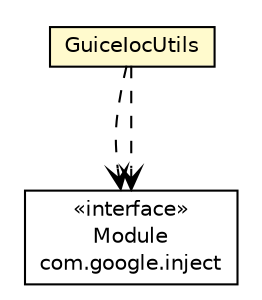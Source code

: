 #!/usr/local/bin/dot
#
# Class diagram 
# Generated by UMLGraph version R5_6_6-8-g8d7759 (http://www.umlgraph.org/)
#

digraph G {
	edge [fontname="Helvetica",fontsize=10,labelfontname="Helvetica",labelfontsize=10];
	node [fontname="Helvetica",fontsize=10,shape=plaintext];
	nodesep=0.25;
	ranksep=0.5;
	// org.dayatang.ioc.guice.GuiceIocUtils
	c54584 [label=<<table title="org.dayatang.ioc.guice.GuiceIocUtils" border="0" cellborder="1" cellspacing="0" cellpadding="2" port="p" bgcolor="lemonChiffon" href="./GuiceIocUtils.html">
		<tr><td><table border="0" cellspacing="0" cellpadding="1">
<tr><td align="center" balign="center"> GuiceIocUtils </td></tr>
		</table></td></tr>
		</table>>, URL="./GuiceIocUtils.html", fontname="Helvetica", fontcolor="black", fontsize=10.0];
	// org.dayatang.ioc.guice.GuiceIocUtils DEPEND com.google.inject.Module
	c54584:p -> c54760:p [taillabel="", label=" "headlabel="", fontname="Helvetica", fontcolor="black", fontsize=10.0, color="black", arrowhead=open, style=dashed];
	// org.dayatang.ioc.guice.GuiceIocUtils DEPEND com.google.inject.Module
	c54584:p -> c54760:p [taillabel="", label=" "headlabel="", fontname="Helvetica", fontcolor="black", fontsize=10.0, color="black", arrowhead=open, style=dashed];
	// com.google.inject.Module
	c54760 [label=<<table title="com.google.inject.Module" border="0" cellborder="1" cellspacing="0" cellpadding="2" port="p" href="http://java.sun.com/j2se/1.4.2/docs/api/com/google/inject/Module.html">
		<tr><td><table border="0" cellspacing="0" cellpadding="1">
<tr><td align="center" balign="center"> &#171;interface&#187; </td></tr>
<tr><td align="center" balign="center"> Module </td></tr>
<tr><td align="center" balign="center"> com.google.inject </td></tr>
		</table></td></tr>
		</table>>, URL="http://java.sun.com/j2se/1.4.2/docs/api/com/google/inject/Module.html", fontname="Helvetica", fontcolor="black", fontsize=10.0];
}

